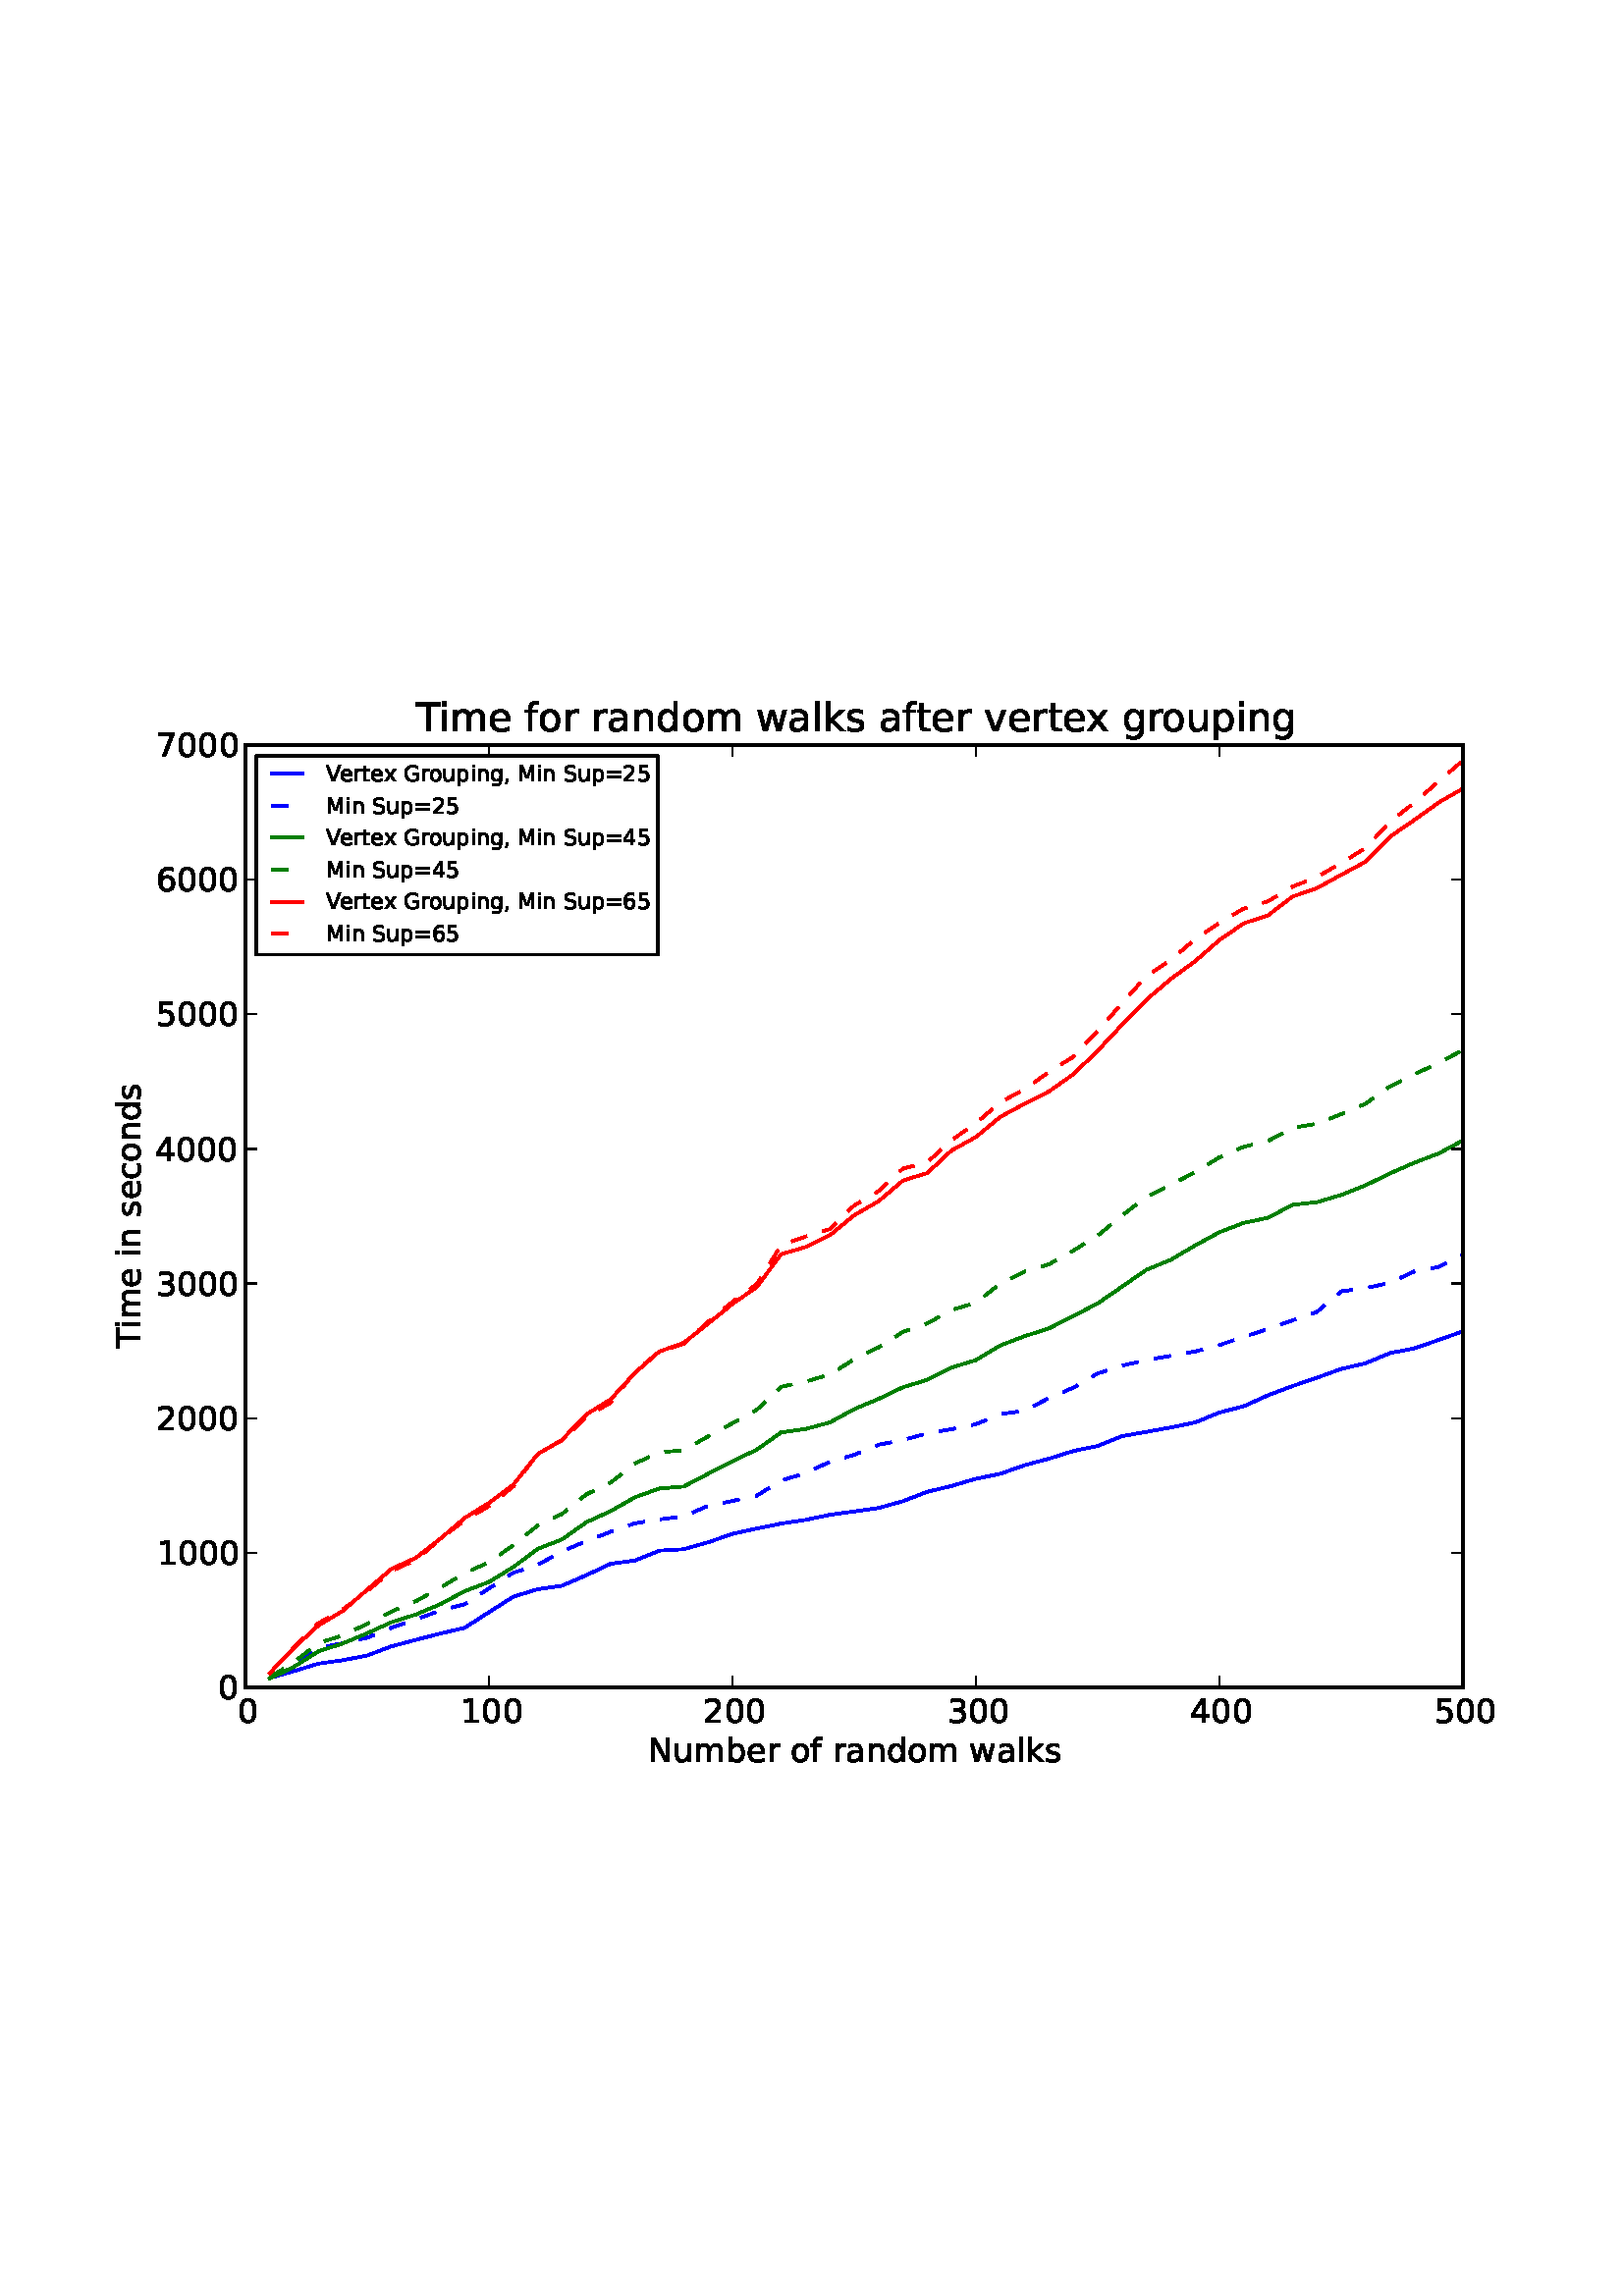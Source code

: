 %!PS-Adobe-3.0 EPSF-3.0
%%Orientation: portrait
%%BoundingBox: 18 180 594 612
%%EndComments
%%BeginProlog
/mpldict 8 dict def
mpldict begin
/m { moveto } bind def
/l { lineto } bind def
/r { rlineto } bind def
/c { curveto } bind def
/cl { closepath } bind def
/box {
m
1 index 0 r
0 exch r
neg 0 r
cl
} bind def
/clipbox {
box
clip
newpath
} bind def
%!PS-Adobe-3.0 Resource-Font
%%Copyright: Copyright (c) 2003 by Bitstream, Inc. All Rights Reserved.
25 dict begin
/_d{bind def}bind def
/_m{moveto}_d
/_l{lineto}_d
/_cl{closepath eofill}_d
/_c{curveto}_d
/_sc{7 -1 roll{setcachedevice}{pop pop pop pop pop pop}ifelse}_d
/_e{exec}_d
/FontName /BitstreamVeraSans-Roman def
/PaintType 0 def
/FontMatrix[.001 0 0 .001 0 0]def
/FontBBox[-182 -235 1287 928]def
/FontType 3 def
/Encoding [ /space /comma /zero /one /two /three /four /five /six /seven /equal /G /M /N /S /T /V /a /b /c /d /e /f /g /i /k /l /m /n /o /p /r /s /t /u /v /w /x ] def
/FontInfo 10 dict dup begin
/FamilyName (Bitstream Vera Sans) def
/FullName (Bitstream Vera Sans) def
/Notice (Copyright (c) 2003 by Bitstream, Inc. All Rights Reserved. Bitstream Vera is a trademark of Bitstream, Inc.) def
/Weight (Roman) def
/Version (Release 1.10) def
/ItalicAngle 0.0 def
/isFixedPitch false def
/UnderlinePosition -213 def
/UnderlineThickness 143 def
end readonly def
/CharStrings 38 dict dup begin
/space{318 0 0 0 0 0 _sc
}_d
/comma{318 0 77 -115 220 124 _sc
117 124 _m
220 124 _l
220 40 _l
140 -115 _l
77 -115 _l
117 40 _l
117 124 _l
_cl}_d
/zero{636 0 66 -13 570 742 _sc
318 664 _m
267 664 229 639 203 589 _c
177 539 165 464 165 364 _c
165 264 177 189 203 139 _c
229 89 267 64 318 64 _c
369 64 407 89 433 139 _c
458 189 471 264 471 364 _c
471 464 458 539 433 589 _c
407 639 369 664 318 664 _c
318 742 _m
399 742 461 709 505 645 _c
548 580 570 486 570 364 _c
570 241 548 147 505 83 _c
461 19 399 -13 318 -13 _c
236 -13 173 19 130 83 _c
87 147 66 241 66 364 _c
66 486 87 580 130 645 _c
173 709 236 742 318 742 _c
_cl}_d
/one{636 0 110 0 544 729 _sc
124 83 _m
285 83 _l
285 639 _l
110 604 _l
110 694 _l
284 729 _l
383 729 _l
383 83 _l
544 83 _l
544 0 _l
124 0 _l
124 83 _l
_cl}_d
/two{{636 0 73 0 536 742 _sc
192 83 _m
536 83 _l
536 0 _l
73 0 _l
73 83 _l
110 121 161 173 226 239 _c
290 304 331 346 348 365 _c
380 400 402 430 414 455 _c
426 479 433 504 433 528 _c
433 566 419 598 392 622 _c
365 646 330 659 286 659 _c
255 659 222 653 188 643 _c
154 632 117 616 78 594 _c
78 694 _l
118 710 155 722 189 730 _c
223 738 255 742 284 742 _c
359 742 419 723 464 685 _c
509 647 532 597 532 534 _c
532 504 526 475 515 449 _c
504 422 484 390 454 354 _c
446 344 420 317 376 272 _c
332 227 271 164 192 83 _c
_cl}_e}_d
/three{{636 0 76 -13 556 742 _sc
406 393 _m
453 383 490 362 516 330 _c
542 298 556 258 556 212 _c
556 140 531 84 482 45 _c
432 6 362 -13 271 -13 _c
240 -13 208 -10 176 -4 _c
144 1 110 10 76 22 _c
76 117 _l
103 101 133 89 166 81 _c
198 73 232 69 268 69 _c
330 69 377 81 409 105 _c
441 129 458 165 458 212 _c
458 254 443 288 413 312 _c
383 336 341 349 287 349 _c
202 349 _l
202 430 _l
291 430 _l
339 430 376 439 402 459 _c
428 478 441 506 441 543 _c
441 580 427 609 401 629 _c
374 649 336 659 287 659 _c
260 659 231 656 200 650 _c
169 644 135 635 98 623 _c
98 711 _l
135 721 170 729 203 734 _c
235 739 266 742 296 742 _c
}_e{370 742 429 725 473 691 _c
517 657 539 611 539 553 _c
539 513 527 479 504 451 _c
481 423 448 403 406 393 _c
_cl}_e}_d
/four{636 0 49 0 580 729 _sc
378 643 _m
129 254 _l
378 254 _l
378 643 _l
352 729 _m
476 729 _l
476 254 _l
580 254 _l
580 172 _l
476 172 _l
476 0 _l
378 0 _l
378 172 _l
49 172 _l
49 267 _l
352 729 _l
_cl}_d
/five{{636 0 77 -13 549 729 _sc
108 729 _m
495 729 _l
495 646 _l
198 646 _l
198 467 _l
212 472 227 476 241 478 _c
255 480 270 482 284 482 _c
365 482 429 459 477 415 _c
525 370 549 310 549 234 _c
549 155 524 94 475 51 _c
426 8 357 -13 269 -13 _c
238 -13 207 -10 175 -6 _c
143 -1 111 6 77 17 _c
77 116 _l
106 100 136 88 168 80 _c
199 72 232 69 267 69 _c
323 69 368 83 401 113 _c
433 143 450 183 450 234 _c
450 284 433 324 401 354 _c
368 384 323 399 267 399 _c
241 399 214 396 188 390 _c
162 384 135 375 108 363 _c
108 729 _l
_cl}_e}_d
/six{{636 0 70 -13 573 742 _sc
330 404 _m
286 404 251 388 225 358 _c
199 328 186 286 186 234 _c
186 181 199 139 225 109 _c
251 79 286 64 330 64 _c
374 64 409 79 435 109 _c
461 139 474 181 474 234 _c
474 286 461 328 435 358 _c
409 388 374 404 330 404 _c
526 713 _m
526 623 _l
501 635 476 644 451 650 _c
425 656 400 659 376 659 _c
310 659 260 637 226 593 _c
192 549 172 482 168 394 _c
187 422 211 444 240 459 _c
269 474 301 482 336 482 _c
409 482 467 459 509 415 _c
551 371 573 310 573 234 _c
573 159 550 99 506 54 _c
462 9 403 -13 330 -13 _c
246 -13 181 19 137 83 _c
92 147 70 241 70 364 _c
70 479 97 571 152 639 _c
206 707 280 742 372 742 _c
}_e{396 742 421 739 447 735 _c
472 730 498 723 526 713 _c
_cl}_e}_d
/seven{636 0 82 0 551 729 _sc
82 729 _m
551 729 _l
551 687 _l
286 0 _l
183 0 _l
432 646 _l
82 646 _l
82 729 _l
_cl}_d
/equal{838 0 106 172 732 454 _sc
106 454 _m
732 454 _l
732 372 _l
106 372 _l
106 454 _l
106 255 _m
732 255 _l
732 172 _l
106 172 _l
106 255 _l
_cl}_d
/G{{775 0 56 -13 693 742 _sc
595 104 _m
595 300 _l
434 300 _l
434 381 _l
693 381 _l
693 68 _l
655 40 613 20 567 7 _c
521 -6 472 -13 420 -13 _c
306 -13 216 20 152 86 _c
88 152 56 245 56 364 _c
56 482 88 575 152 642 _c
216 708 306 742 420 742 _c
467 742 512 736 555 724 _c
598 712 638 695 674 673 _c
674 568 _l
637 598 598 621 557 637 _c
516 653 473 661 428 661 _c
338 661 271 636 227 586 _c
182 536 160 462 160 364 _c
160 265 182 191 227 141 _c
271 91 338 67 428 67 _c
462 67 493 70 521 76 _c
549 82 573 91 595 104 _c
_cl}_e}_d
/M{863 0 98 0 765 729 _sc
98 729 _m
245 729 _l
431 233 _l
618 729 _l
765 729 _l
765 0 _l
669 0 _l
669 640 _l
481 140 _l
382 140 _l
194 640 _l
194 0 _l
98 0 _l
98 729 _l
_cl}_d
/N{748 0 98 0 650 729 _sc
98 729 _m
231 729 _l
554 119 _l
554 729 _l
650 729 _l
650 0 _l
517 0 _l
194 610 _l
194 0 _l
98 0 _l
98 729 _l
_cl}_d
/S{{635 0 66 -13 579 742 _sc
535 705 _m
535 609 _l
497 627 462 640 429 649 _c
395 657 363 662 333 662 _c
279 662 237 651 208 631 _c
179 610 165 580 165 542 _c
165 510 174 485 194 469 _c
213 452 250 439 304 429 _c
364 417 _l
437 403 491 378 526 343 _c
561 307 579 260 579 201 _c
579 130 555 77 508 41 _c
460 5 391 -13 300 -13 _c
265 -13 228 -9 189 -2 _c
150 5 110 16 69 32 _c
69 134 _l
109 111 148 94 186 83 _c
224 71 262 66 300 66 _c
356 66 399 77 430 99 _c
460 121 476 152 476 194 _c
476 230 465 258 443 278 _c
421 298 385 313 335 323 _c
275 335 _l
201 349 148 372 115 404 _c
82 435 66 478 66 534 _c
66 598 88 649 134 686 _c
179 723 242 742 322 742 _c
}_e{356 742 390 739 426 733 _c
461 727 497 717 535 705 _c
_cl}_e}_d
/T{611 0 -2 0 614 729 _sc
-2 729 _m
614 729 _l
614 646 _l
355 646 _l
355 0 _l
256 0 _l
256 646 _l
-2 646 _l
-2 729 _l
_cl}_d
/V{684 0 8 0 676 729 _sc
286 0 _m
8 729 _l
111 729 _l
342 115 _l
573 729 _l
676 729 _l
398 0 _l
286 0 _l
_cl}_d
/a{{613 0 60 -13 522 560 _sc
343 275 _m
270 275 220 266 192 250 _c
164 233 150 205 150 165 _c
150 133 160 107 181 89 _c
202 70 231 61 267 61 _c
317 61 357 78 387 114 _c
417 149 432 196 432 255 _c
432 275 _l
343 275 _l
522 312 _m
522 0 _l
432 0 _l
432 83 _l
411 49 385 25 355 10 _c
325 -5 287 -13 243 -13 _c
187 -13 142 2 109 33 _c
76 64 60 106 60 159 _c
60 220 80 266 122 298 _c
163 329 224 345 306 345 _c
432 345 _l
432 354 _l
432 395 418 427 391 450 _c
364 472 326 484 277 484 _c
245 484 215 480 185 472 _c
155 464 127 453 100 439 _c
100 522 _l
}_e{132 534 164 544 195 550 _c
226 556 256 560 286 560 _c
365 560 424 539 463 498 _c
502 457 522 395 522 312 _c
_cl}_e}_d
/b{{635 0 91 -13 580 760 _sc
487 273 _m
487 339 473 390 446 428 _c
418 466 381 485 334 485 _c
286 485 249 466 222 428 _c
194 390 181 339 181 273 _c
181 207 194 155 222 117 _c
249 79 286 61 334 61 _c
381 61 418 79 446 117 _c
473 155 487 207 487 273 _c
181 464 _m
199 496 223 520 252 536 _c
281 552 316 560 356 560 _c
422 560 476 533 518 481 _c
559 428 580 359 580 273 _c
580 187 559 117 518 65 _c
476 13 422 -13 356 -13 _c
316 -13 281 -5 252 10 _c
223 25 199 49 181 82 _c
181 0 _l
91 0 _l
91 760 _l
181 760 _l
181 464 _l
_cl}_e}_d
/c{{550 0 55 -13 488 560 _sc
488 526 _m
488 442 _l
462 456 437 466 411 473 _c
385 480 360 484 334 484 _c
276 484 230 465 198 428 _c
166 391 150 339 150 273 _c
150 206 166 154 198 117 _c
230 80 276 62 334 62 _c
360 62 385 65 411 72 _c
437 79 462 90 488 104 _c
488 21 _l
462 9 436 0 410 -5 _c
383 -10 354 -13 324 -13 _c
242 -13 176 12 128 64 _c
79 115 55 185 55 273 _c
55 362 79 432 128 483 _c
177 534 244 560 330 560 _c
358 560 385 557 411 551 _c
437 545 463 537 488 526 _c
_cl}_e}_d
/d{{635 0 55 -13 544 760 _sc
454 464 _m
454 760 _l
544 760 _l
544 0 _l
454 0 _l
454 82 _l
435 49 411 25 382 10 _c
353 -5 319 -13 279 -13 _c
213 -13 159 13 117 65 _c
75 117 55 187 55 273 _c
55 359 75 428 117 481 _c
159 533 213 560 279 560 _c
319 560 353 552 382 536 _c
411 520 435 496 454 464 _c
148 273 _m
148 207 161 155 188 117 _c
215 79 253 61 301 61 _c
348 61 385 79 413 117 _c
440 155 454 207 454 273 _c
454 339 440 390 413 428 _c
385 466 348 485 301 485 _c
253 485 215 466 188 428 _c
161 390 148 339 148 273 _c
_cl}_e}_d
/e{{615 0 55 -13 562 560 _sc
562 296 _m
562 252 _l
149 252 _l
153 190 171 142 205 110 _c
238 78 284 62 344 62 _c
378 62 412 66 444 74 _c
476 82 509 95 541 113 _c
541 28 _l
509 14 476 3 442 -3 _c
408 -9 373 -13 339 -13 _c
251 -13 182 12 131 62 _c
80 112 55 181 55 268 _c
55 357 79 428 127 481 _c
175 533 241 560 323 560 _c
397 560 455 536 498 489 _c
540 441 562 377 562 296 _c
472 322 _m
471 371 457 410 431 440 _c
404 469 368 484 324 484 _c
274 484 234 469 204 441 _c
174 413 156 373 152 322 _c
472 322 _l
_cl}_e}_d
/f{352 0 23 0 371 760 _sc
371 760 _m
371 685 _l
285 685 _l
253 685 230 678 218 665 _c
205 652 199 629 199 595 _c
199 547 _l
347 547 _l
347 477 _l
199 477 _l
199 0 _l
109 0 _l
109 477 _l
23 477 _l
23 547 _l
109 547 _l
109 585 _l
109 645 123 690 151 718 _c
179 746 224 760 286 760 _c
371 760 _l
_cl}_d
/g{{635 0 55 -207 544 560 _sc
454 280 _m
454 344 440 395 414 431 _c
387 467 349 485 301 485 _c
253 485 215 467 188 431 _c
161 395 148 344 148 280 _c
148 215 161 165 188 129 _c
215 93 253 75 301 75 _c
349 75 387 93 414 129 _c
440 165 454 215 454 280 _c
544 68 _m
544 -24 523 -93 482 -139 _c
440 -184 377 -207 292 -207 _c
260 -207 231 -204 203 -200 _c
175 -195 147 -188 121 -178 _c
121 -91 _l
147 -105 173 -115 199 -122 _c
225 -129 251 -133 278 -133 _c
336 -133 380 -117 410 -87 _c
439 -56 454 -10 454 52 _c
454 96 _l
435 64 411 40 382 24 _c
353 8 319 0 279 0 _c
211 0 157 25 116 76 _c
75 127 55 195 55 280 _c
55 364 75 432 116 483 _c
157 534 211 560 279 560 _c
}_e{319 560 353 552 382 536 _c
411 520 435 496 454 464 _c
454 547 _l
544 547 _l
544 68 _l
_cl}_e}_d
/i{278 0 94 0 184 760 _sc
94 547 _m
184 547 _l
184 0 _l
94 0 _l
94 547 _l
94 760 _m
184 760 _l
184 646 _l
94 646 _l
94 760 _l
_cl}_d
/k{579 0 91 0 576 760 _sc
91 760 _m
181 760 _l
181 311 _l
449 547 _l
564 547 _l
274 291 _l
576 0 _l
459 0 _l
181 267 _l
181 0 _l
91 0 _l
91 760 _l
_cl}_d
/l{278 0 94 0 184 760 _sc
94 760 _m
184 760 _l
184 0 _l
94 0 _l
94 760 _l
_cl}_d
/m{{974 0 91 0 889 560 _sc
520 442 _m
542 482 569 511 600 531 _c
631 550 668 560 711 560 _c
767 560 811 540 842 500 _c
873 460 889 403 889 330 _c
889 0 _l
799 0 _l
799 327 _l
799 379 789 418 771 444 _c
752 469 724 482 686 482 _c
639 482 602 466 575 435 _c
548 404 535 362 535 309 _c
535 0 _l
445 0 _l
445 327 _l
445 379 435 418 417 444 _c
398 469 369 482 331 482 _c
285 482 248 466 221 435 _c
194 404 181 362 181 309 _c
181 0 _l
91 0 _l
91 547 _l
181 547 _l
181 462 _l
201 495 226 520 255 536 _c
283 552 317 560 357 560 _c
397 560 430 550 458 530 _c
486 510 506 480 520 442 _c
}_e{_cl}_e}_d
/n{634 0 91 0 549 560 _sc
549 330 _m
549 0 _l
459 0 _l
459 327 _l
459 379 448 417 428 443 _c
408 469 378 482 338 482 _c
289 482 251 466 223 435 _c
195 404 181 362 181 309 _c
181 0 _l
91 0 _l
91 547 _l
181 547 _l
181 462 _l
202 494 227 519 257 535 _c
286 551 320 560 358 560 _c
420 560 468 540 500 501 _c
532 462 549 405 549 330 _c
_cl}_d
/o{612 0 55 -13 557 560 _sc
306 484 _m
258 484 220 465 192 427 _c
164 389 150 338 150 273 _c
150 207 163 156 191 118 _c
219 80 257 62 306 62 _c
354 62 392 80 420 118 _c
448 156 462 207 462 273 _c
462 337 448 389 420 427 _c
392 465 354 484 306 484 _c
306 560 _m
384 560 445 534 490 484 _c
534 433 557 363 557 273 _c
557 183 534 113 490 63 _c
445 12 384 -13 306 -13 _c
227 -13 165 12 121 63 _c
77 113 55 183 55 273 _c
55 363 77 433 121 484 _c
165 534 227 560 306 560 _c
_cl}_d
/p{{635 0 91 -207 580 560 _sc
181 82 _m
181 -207 _l
91 -207 _l
91 547 _l
181 547 _l
181 464 _l
199 496 223 520 252 536 _c
281 552 316 560 356 560 _c
422 560 476 533 518 481 _c
559 428 580 359 580 273 _c
580 187 559 117 518 65 _c
476 13 422 -13 356 -13 _c
316 -13 281 -5 252 10 _c
223 25 199 49 181 82 _c
487 273 _m
487 339 473 390 446 428 _c
418 466 381 485 334 485 _c
286 485 249 466 222 428 _c
194 390 181 339 181 273 _c
181 207 194 155 222 117 _c
249 79 286 61 334 61 _c
381 61 418 79 446 117 _c
473 155 487 207 487 273 _c
_cl}_e}_d
/r{411 0 91 0 411 560 _sc
411 463 _m
401 469 390 473 378 476 _c
366 478 353 480 339 480 _c
288 480 249 463 222 430 _c
194 397 181 350 181 288 _c
181 0 _l
91 0 _l
91 547 _l
181 547 _l
181 462 _l
199 495 224 520 254 536 _c
284 552 321 560 365 560 _c
371 560 378 559 386 559 _c
393 558 401 557 411 555 _c
411 463 _l
_cl}_d
/s{{521 0 54 -13 472 560 _sc
443 531 _m
443 446 _l
417 458 391 468 364 475 _c
336 481 308 485 279 485 _c
234 485 200 478 178 464 _c
156 450 145 430 145 403 _c
145 382 153 366 169 354 _c
185 342 217 330 265 320 _c
296 313 _l
360 299 405 279 432 255 _c
458 230 472 195 472 151 _c
472 100 452 60 412 31 _c
372 1 316 -13 246 -13 _c
216 -13 186 -10 154 -5 _c
122 0 89 8 54 20 _c
54 113 _l
87 95 120 82 152 74 _c
184 65 216 61 248 61 _c
290 61 323 68 346 82 _c
368 96 380 117 380 144 _c
380 168 371 187 355 200 _c
339 213 303 226 247 238 _c
216 245 _l
160 257 119 275 95 299 _c
70 323 58 356 58 399 _c
58 450 76 490 112 518 _c
148 546 200 560 268 560 _c
}_e{301 560 332 557 362 552 _c
391 547 418 540 443 531 _c
_cl}_e}_d
/t{392 0 27 0 368 702 _sc
183 702 _m
183 547 _l
368 547 _l
368 477 _l
183 477 _l
183 180 _l
183 135 189 106 201 94 _c
213 81 238 75 276 75 _c
368 75 _l
368 0 _l
276 0 _l
206 0 158 13 132 39 _c
106 65 93 112 93 180 _c
93 477 _l
27 477 _l
27 547 _l
93 547 _l
93 702 _l
183 702 _l
_cl}_d
/u{634 0 85 -13 543 547 _sc
85 216 _m
85 547 _l
175 547 _l
175 219 _l
175 167 185 129 205 103 _c
225 77 255 64 296 64 _c
344 64 383 79 411 110 _c
439 141 453 183 453 237 _c
453 547 _l
543 547 _l
543 0 _l
453 0 _l
453 84 _l
431 50 405 26 377 10 _c
348 -5 315 -13 277 -13 _c
214 -13 166 6 134 45 _c
101 83 85 140 85 216 _c
_cl}_d
/v{592 0 30 0 562 547 _sc
30 547 _m
125 547 _l
296 88 _l
467 547 _l
562 547 _l
357 0 _l
235 0 _l
30 547 _l
_cl}_d
/w{818 0 42 0 776 547 _sc
42 547 _m
132 547 _l
244 120 _l
356 547 _l
462 547 _l
574 120 _l
686 547 _l
776 547 _l
633 0 _l
527 0 _l
409 448 _l
291 0 _l
185 0 _l
42 547 _l
_cl}_d
/x{592 0 29 0 559 547 _sc
549 547 _m
351 281 _l
559 0 _l
453 0 _l
294 215 _l
135 0 _l
29 0 _l
241 286 _l
47 547 _l
153 547 _l
298 352 _l
443 547 _l
549 547 _l
_cl}_d
end readonly def

/BuildGlyph
 {exch begin
 CharStrings exch
 2 copy known not{pop /.notdef}if
 true 3 1 roll get exec
 end}_d

/BuildChar {
 1 index /Encoding get exch get
 1 index /BuildGlyph get exec
}_d

FontName currentdict end definefont pop
end
%%EndProlog
mpldict begin
18 180 translate
576 432 0 0 clipbox
1.000 setlinewidth
1 setlinejoin
2 setlinecap
[] 0 setdash
1.000 setgray
gsave
0 0 m
576 0 l
576 432 l
0 432 l
cl
gsave
fill
grestore
stroke
grestore
gsave
72 43.2 m
518.4 43.2 l
518.4 388.8 l
72 388.8 l
cl
fill
grestore
0.000 0.000 1.000 setrgbcolor
gsave
446.4 345.6 72 43.2 clipbox
80.928 46.671 m
89.856 49.203 l
98.784 51.923 l
107.712 53.173 l
116.64 54.903 l
125.568 58.261 l
134.496 60.64 l
143.424 62.941 l
152.352 65.051 l
161.28 70.765 l
170.208 76.447 l
179.136 79.209 l
188.064 80.468 l
196.992 84.359 l
205.92 88.549 l
214.848 89.738 l
223.776 93.354 l
232.704 93.868 l
241.632 96.402 l
250.56 99.501 l
259.488 101.48 l
268.416 103.287 l
277.344 104.623 l
286.272 106.512 l
295.2 107.721 l
304.128 108.994 l
313.056 111.487 l
321.984 114.925 l
330.912 117.066 l
339.84 119.726 l
348.768 121.531 l
357.696 124.701 l
366.624 127.09 l
375.552 129.893 l
384.48 131.757 l
393.408 135.325 l
402.336 136.918 l
411.264 138.525 l
420.192 140.36 l
429.12 144.016 l
438.048 146.312 l
446.976 150.358 l
455.904 153.709 l
464.832 156.74 l
473.76 159.983 l
482.688 162.075 l
491.616 165.809 l
500.544 167.519 l
509.472 170.64 l
518.4 173.765 l
stroke
grestore
0 setlinecap
[6 6] 0 setdash
gsave
446.4 345.6 72 43.2 clipbox
80.928 47.474 m
89.856 50.517 l
98.784 57.761 l
107.712 59.363 l
116.64 61.404 l
125.568 65.1 l
134.496 68.119 l
143.424 71.397 l
152.352 73.706 l
161.28 79.465 l
170.208 85.259 l
179.136 88.115 l
188.064 93.101 l
196.992 96.807 l
205.92 100.294 l
214.848 103.378 l
223.776 104.825 l
232.704 105.935 l
241.632 109.762 l
250.56 111.593 l
259.488 113.531 l
268.416 119.03 l
277.344 121.813 l
286.272 125.932 l
295.2 128.498 l
304.128 132.195 l
313.056 133.931 l
321.984 136.335 l
330.912 137.887 l
339.84 139.712 l
348.768 143.457 l
357.696 144.654 l
366.624 149.353 l
375.552 153.122 l
384.48 158.338 l
393.408 161.204 l
402.336 163.245 l
411.264 164.808 l
420.192 166.386 l
429.12 168.758 l
438.048 171.798 l
446.976 174.598 l
455.904 177.829 l
464.832 180.89 l
473.76 188.454 l
482.688 189.6 l
491.616 191.611 l
500.544 195.727 l
509.472 197.379 l
518.4 201.76 l
stroke
grestore
2 setlinecap
[] 0 setdash
0.000 0.500 0.000 setrgbcolor
gsave
446.4 345.6 72 43.2 clipbox
80.928 46.459 m
89.856 50.828 l
98.784 56.439 l
107.712 59.311 l
116.64 63.049 l
125.568 67.124 l
134.496 69.948 l
143.424 73.698 l
152.352 78.459 l
161.28 81.86 l
170.208 87.334 l
179.136 94.022 l
188.064 97.454 l
196.992 103.77 l
205.92 107.877 l
214.848 112.938 l
223.776 116.145 l
232.704 116.857 l
241.632 121.546 l
250.56 126.166 l
259.488 130.389 l
268.416 136.718 l
277.344 137.972 l
286.272 140.369 l
295.2 145.23 l
304.128 149.018 l
313.056 153.268 l
321.984 155.987 l
330.912 160.502 l
339.84 163.241 l
348.768 168.614 l
357.696 172.012 l
366.624 174.849 l
375.552 179.402 l
384.48 184.035 l
393.408 190.184 l
402.336 196.346 l
411.264 200.012 l
420.192 205.285 l
429.12 210.15 l
438.048 213.563 l
446.976 215.424 l
455.904 220.193 l
464.832 221.141 l
473.76 223.803 l
482.688 227.351 l
491.616 231.678 l
500.544 235.614 l
509.472 239.005 l
518.4 243.801 l
stroke
grestore
0 setlinecap
[6 6] 0 setdash
gsave
446.4 345.6 72 43.2 clipbox
80.928 46.869 m
89.856 52.538 l
98.784 59.451 l
107.712 62.292 l
116.64 66.502 l
125.568 71.047 l
134.496 74.805 l
143.424 79.754 l
152.352 85.118 l
161.28 89.055 l
170.208 95.386 l
179.136 102.566 l
188.064 106.812 l
196.992 113.985 l
205.92 118.303 l
214.848 125.344 l
223.776 129.392 l
232.704 130.178 l
241.632 135.251 l
250.56 140.076 l
259.488 145.035 l
268.416 153.457 l
277.344 155.347 l
286.272 157.928 l
295.2 163.546 l
304.128 167.913 l
313.056 173.58 l
321.984 176.662 l
330.912 181.608 l
339.84 184.285 l
348.768 191.309 l
357.696 195.652 l
366.624 198.361 l
375.552 203.404 l
384.48 208.877 l
393.408 216.267 l
402.336 223.097 l
411.264 227.558 l
420.192 232.11 l
429.12 237.611 l
438.048 241.491 l
446.976 243.609 l
455.904 248.393 l
464.832 249.916 l
473.76 253.456 l
482.688 257.291 l
491.616 263.578 l
500.544 268.002 l
509.472 272.258 l
518.4 276.905 l
stroke
grestore
2 setlinecap
[] 0 setdash
1.000 0.000 0.000 setrgbcolor
gsave
446.4 345.6 72 43.2 clipbox
80.928 48.495 m
89.856 57.752 l
98.784 65.96 l
107.712 71.312 l
116.64 79.009 l
125.568 86.672 l
134.496 90.746 l
143.424 97.709 l
152.352 105.316 l
161.28 110.873 l
170.208 117.527 l
179.136 128.763 l
188.064 133.977 l
196.992 143.316 l
205.92 148.883 l
214.848 158.576 l
223.776 166.416 l
232.704 169.579 l
241.632 176.589 l
250.56 183.824 l
259.488 190.059 l
268.416 202.059 l
277.344 204.698 l
286.272 209.03 l
295.2 216.35 l
304.128 221.489 l
313.056 229.1 l
321.984 231.824 l
330.912 240.126 l
339.84 245.05 l
348.768 252.451 l
357.696 257.227 l
366.624 261.783 l
375.552 268.083 l
384.48 276.678 l
393.408 286.268 l
402.336 295.381 l
411.264 303.019 l
420.192 309.514 l
429.12 317.29 l
438.048 323.425 l
446.976 326.393 l
455.904 333.212 l
464.832 336.304 l
473.76 341.199 l
482.688 346 l
491.616 355.163 l
500.544 361.296 l
509.472 367.716 l
518.4 372.841 l
stroke
grestore
0 setlinecap
[6 6] 0 setdash
gsave
446.4 345.6 72 43.2 clipbox
80.928 48.416 m
89.856 58.068 l
98.784 66.765 l
107.712 71.799 l
116.64 78.464 l
125.568 85.929 l
134.496 89.942 l
143.424 97.578 l
152.352 104.476 l
161.28 109.666 l
170.208 116.885 l
179.136 128.82 l
188.064 133.837 l
196.992 142.434 l
205.92 147.646 l
214.848 158.955 l
223.776 166.402 l
232.704 169.166 l
241.632 177.276 l
250.56 184.624 l
259.488 191.101 l
268.416 205.391 l
277.344 208.556 l
286.272 211.287 l
295.2 219.957 l
304.128 225.219 l
313.056 233.452 l
321.984 235.76 l
330.912 243.932 l
339.84 250.134 l
348.768 257.779 l
357.696 262.57 l
366.624 268.95 l
375.552 274.451 l
384.48 284.036 l
393.408 294.06 l
402.336 304.12 l
411.264 309.95 l
420.192 317.597 l
429.12 323.64 l
438.048 328.849 l
446.976 331.523 l
455.904 336.857 l
464.832 340.373 l
473.76 345.541 l
482.688 351.018 l
491.616 360.646 l
500.544 367.65 l
509.472 375.45 l
518.4 383.158 l
stroke
grestore
0.500 setlinewidth
[] 0 setdash
0.000 setgray
gsave
/o {
gsave
newpath
translate
0 0 m
0 4 l
stroke
grestore
} bind def
72 43.2 o
grestore
gsave
/o {
gsave
newpath
translate
0 0 m
0 -4 l
stroke
grestore
} bind def
72 388.8 o
grestore
/BitstreamVeraSans-Roman findfont
12.000 scalefont
setfont
gsave
68.977 30.122 translate
0.0 rotate
0.0 0.172 m /zero glyphshow
grestore
gsave
/o {
gsave
newpath
translate
0 0 m
0 4 l
stroke
grestore
} bind def
161.28 43.2 o
grestore
gsave
/o {
gsave
newpath
translate
0 0 m
0 -4 l
stroke
grestore
} bind def
161.28 388.8 o
grestore
gsave
150.874 30.122 translate
0.0 rotate
0.0 0.172 m /one glyphshow
7.635 0.172 m /zero glyphshow
15.27 0.172 m /zero glyphshow
grestore
gsave
/o {
gsave
newpath
translate
0 0 m
0 4 l
stroke
grestore
} bind def
250.56 43.2 o
grestore
gsave
/o {
gsave
newpath
translate
0 0 m
0 -4 l
stroke
grestore
} bind def
250.56 388.8 o
grestore
gsave
239.935 30.122 translate
0.0 rotate
0.0 0.172 m /two glyphshow
7.635 0.172 m /zero glyphshow
15.27 0.172 m /zero glyphshow
grestore
gsave
/o {
gsave
newpath
translate
0 0 m
0 4 l
stroke
grestore
} bind def
339.84 43.2 o
grestore
gsave
/o {
gsave
newpath
translate
0 0 m
0 -4 l
stroke
grestore
} bind def
339.84 388.8 o
grestore
gsave
329.238 30.122 translate
0.0 rotate
0.0 0.172 m /three glyphshow
7.635 0.172 m /zero glyphshow
15.27 0.172 m /zero glyphshow
grestore
gsave
/o {
gsave
newpath
translate
0 0 m
0 4 l
stroke
grestore
} bind def
429.12 43.2 o
grestore
gsave
/o {
gsave
newpath
translate
0 0 m
0 -4 l
stroke
grestore
} bind def
429.12 388.8 o
grestore
gsave
418.354 30.122 translate
0.0 rotate
0.0 0.172 m /four glyphshow
7.635 0.172 m /zero glyphshow
15.27 0.172 m /zero glyphshow
grestore
gsave
/o {
gsave
newpath
translate
0 0 m
0 4 l
stroke
grestore
} bind def
518.4 43.2 o
grestore
gsave
/o {
gsave
newpath
translate
0 0 m
0 -4 l
stroke
grestore
} bind def
518.4 388.8 o
grestore
gsave
507.798 30.122 translate
0.0 rotate
0.0 0.172 m /five glyphshow
7.635 0.172 m /zero glyphshow
15.27 0.172 m /zero glyphshow
grestore
gsave
219.739 15.825 translate
0.0 rotate
0.0 0.172 m /N glyphshow
8.977 0.172 m /u glyphshow
16.582 0.172 m /m glyphshow
28.271 0.172 m /b glyphshow
35.889 0.172 m /e glyphshow
43.271 0.172 m /r glyphshow
48.205 0.172 m /space glyphshow
52.02 0.172 m /o glyphshow
59.361 0.172 m /f glyphshow
63.586 0.172 m /space glyphshow
67.4 0.172 m /r glyphshow
72.334 0.172 m /a glyphshow
79.688 0.172 m /n glyphshow
87.293 0.172 m /d glyphshow
94.91 0.172 m /o glyphshow
102.252 0.172 m /m glyphshow
113.941 0.172 m /space glyphshow
117.756 0.172 m /w glyphshow
127.57 0.172 m /a glyphshow
134.924 0.172 m /l glyphshow
138.258 0.172 m /k glyphshow
145.207 0.172 m /s glyphshow
grestore
gsave
/o {
gsave
newpath
translate
0 0 m
4 0 l
stroke
grestore
} bind def
72 43.2 o
grestore
gsave
/o {
gsave
newpath
translate
0 0 m
-4 0 l
stroke
grestore
} bind def
518.4 43.2 o
grestore
gsave
61.953 38.661 translate
0.0 rotate
0.0 0.172 m /zero glyphshow
grestore
gsave
/o {
gsave
newpath
translate
0 0 m
4 0 l
stroke
grestore
} bind def
72 92.571 o
grestore
gsave
/o {
gsave
newpath
translate
0 0 m
-4 0 l
stroke
grestore
} bind def
518.4 92.571 o
grestore
gsave
39.547 88.032 translate
0.0 rotate
0.0 0.172 m /one glyphshow
7.635 0.172 m /zero glyphshow
15.27 0.172 m /zero glyphshow
22.904 0.172 m /zero glyphshow
grestore
gsave
/o {
gsave
newpath
translate
0 0 m
4 0 l
stroke
grestore
} bind def
72 141.943 o
grestore
gsave
/o {
gsave
newpath
translate
0 0 m
-4 0 l
stroke
grestore
} bind def
518.4 141.943 o
grestore
gsave
39.109 137.404 translate
0.0 rotate
0.0 0.172 m /two glyphshow
7.635 0.172 m /zero glyphshow
15.27 0.172 m /zero glyphshow
22.904 0.172 m /zero glyphshow
grestore
gsave
/o {
gsave
newpath
translate
0 0 m
4 0 l
stroke
grestore
} bind def
72 191.314 o
grestore
gsave
/o {
gsave
newpath
translate
0 0 m
-4 0 l
stroke
grestore
} bind def
518.4 191.314 o
grestore
gsave
39.156 186.775 translate
0.0 rotate
0.0 0.172 m /three glyphshow
7.635 0.172 m /zero glyphshow
15.27 0.172 m /zero glyphshow
22.904 0.172 m /zero glyphshow
grestore
gsave
/o {
gsave
newpath
translate
0 0 m
4 0 l
stroke
grestore
} bind def
72 240.686 o
grestore
gsave
/o {
gsave
newpath
translate
0 0 m
-4 0 l
stroke
grestore
} bind def
518.4 240.686 o
grestore
gsave
38.828 236.147 translate
0.0 rotate
0.0 0.172 m /four glyphshow
7.635 0.172 m /zero glyphshow
15.27 0.172 m /zero glyphshow
22.904 0.172 m /zero glyphshow
grestore
gsave
/o {
gsave
newpath
translate
0 0 m
4 0 l
stroke
grestore
} bind def
72 290.057 o
grestore
gsave
/o {
gsave
newpath
translate
0 0 m
-4 0 l
stroke
grestore
} bind def
518.4 290.057 o
grestore
gsave
39.156 285.518 translate
0.0 rotate
0.0 0.172 m /five glyphshow
7.635 0.172 m /zero glyphshow
15.27 0.172 m /zero glyphshow
22.904 0.172 m /zero glyphshow
grestore
gsave
/o {
gsave
newpath
translate
0 0 m
4 0 l
stroke
grestore
} bind def
72 339.429 o
grestore
gsave
/o {
gsave
newpath
translate
0 0 m
-4 0 l
stroke
grestore
} bind def
518.4 339.429 o
grestore
gsave
39.078 334.89 translate
0.0 rotate
0.0 0.172 m /six glyphshow
7.635 0.172 m /zero glyphshow
15.27 0.172 m /zero glyphshow
22.904 0.172 m /zero glyphshow
grestore
gsave
/o {
gsave
newpath
translate
0 0 m
4 0 l
stroke
grestore
} bind def
72 388.8 o
grestore
gsave
/o {
gsave
newpath
translate
0 0 m
-4 0 l
stroke
grestore
} bind def
518.4 388.8 o
grestore
gsave
39.219 384.261 translate
0.0 rotate
0.0 0.172 m /seven glyphshow
7.635 0.172 m /zero glyphshow
15.27 0.172 m /zero glyphshow
22.904 0.172 m /zero glyphshow
grestore
gsave
33.828 167.781 translate
90.0 rotate
0.0 0.172 m /T glyphshow
6.955 0.172 m /i glyphshow
10.289 0.172 m /m glyphshow
21.979 0.172 m /e glyphshow
29.361 0.172 m /space glyphshow
33.176 0.172 m /i glyphshow
36.51 0.172 m /n glyphshow
44.115 0.172 m /space glyphshow
47.93 0.172 m /s glyphshow
54.182 0.172 m /e glyphshow
61.564 0.172 m /c glyphshow
68.162 0.172 m /o glyphshow
75.504 0.172 m /n glyphshow
83.109 0.172 m /d glyphshow
90.727 0.172 m /s glyphshow
grestore
1.000 setlinewidth
2 setlinecap
gsave
72 388.8 m
518.4 388.8 l
stroke
grestore
gsave
518.4 43.2 m
518.4 388.8 l
stroke
grestore
gsave
72 43.2 m
518.4 43.2 l
stroke
grestore
gsave
72 43.2 m
72 388.8 l
stroke
grestore
/BitstreamVeraSans-Roman findfont
14.400 scalefont
setfont
gsave
134.606 390.894 translate
0.0 rotate
0.0 2.906 m /T glyphshow
8.29 2.906 m /i glyphshow
12.289 2.906 m /m glyphshow
26.307 2.906 m /e glyphshow
35.16 2.906 m /space glyphshow
39.735 2.906 m /f glyphshow
44.801 2.906 m /o glyphshow
53.605 2.906 m /r glyphshow
59.522 2.906 m /space glyphshow
64.096 2.906 m /r glyphshow
70.013 2.906 m /a glyphshow
78.831 2.906 m /n glyphshow
87.952 2.906 m /d glyphshow
97.086 2.906 m /o glyphshow
105.891 2.906 m /m glyphshow
119.909 2.906 m /space glyphshow
124.483 2.906 m /w glyphshow
136.253 2.906 m /a glyphshow
145.071 2.906 m /l glyphshow
149.07 2.906 m /k glyphshow
157.403 2.906 m /s glyphshow
164.901 2.906 m /space glyphshow
169.475 2.906 m /a glyphshow
178.294 2.906 m /f glyphshow
183.11 2.906 m /t glyphshow
188.752 2.906 m /e glyphshow
197.606 2.906 m /r glyphshow
203.522 2.906 m /space glyphshow
208.097 2.906 m /v glyphshow
216.613 2.906 m /e glyphshow
225.467 2.906 m /r glyphshow
231.383 2.906 m /t glyphshow
237.025 2.906 m /e glyphshow
245.629 2.906 m /x glyphshow
254.145 2.906 m /space glyphshow
258.72 2.906 m /g glyphshow
267.854 2.906 m /r glyphshow
273.396 2.906 m /o glyphshow
282.2 2.906 m /u glyphshow
291.321 2.906 m /p glyphshow
300.456 2.906 m /i glyphshow
304.454 2.906 m /n glyphshow
313.574 2.906 m /g glyphshow
grestore
gsave
76 311.9 m
223.144 311.9 l
223.144 384.8 l
76 384.8 l
76 311.9 l
cl
gsave
1.000 setgray
fill
grestore
stroke
grestore
0.000 0.000 1.000 setrgbcolor
gsave
81.6 378.322 m
92.8 378.322 l
stroke
grestore
0.000 setgray
/BitstreamVeraSans-Roman findfont
8.000 scalefont
setfont
gsave
101.6 373.85 translate
0.0 rotate
0.0 1.672 m /V glyphshow
4.848 1.672 m /e glyphshow
9.77 1.672 m /r glyphshow
13.059 1.672 m /t glyphshow
16.195 1.672 m /e glyphshow
20.992 1.672 m /x glyphshow
25.727 1.672 m /space glyphshow
28.27 1.672 m /G glyphshow
34.469 1.672 m /r glyphshow
37.633 1.672 m /o glyphshow
42.527 1.672 m /u glyphshow
47.598 1.672 m /p glyphshow
52.676 1.672 m /i glyphshow
54.898 1.672 m /n glyphshow
59.969 1.672 m /g glyphshow
65.047 1.672 m /comma glyphshow
67.59 1.672 m /space glyphshow
70.133 1.672 m /M glyphshow
77.035 1.672 m /i glyphshow
79.258 1.672 m /n glyphshow
84.328 1.672 m /space glyphshow
86.871 1.672 m /S glyphshow
91.949 1.672 m /u glyphshow
97.02 1.672 m /p glyphshow
102.098 1.672 m /equal glyphshow
108.801 1.672 m /two glyphshow
113.891 1.672 m /five glyphshow
grestore
0 setlinecap
[6 6] 0 setdash
0.000 0.000 1.000 setrgbcolor
gsave
81.6 366.572 m
92.8 366.572 l
stroke
grestore
0.000 setgray
gsave
101.6 362.1 translate
0.0 rotate
0.0 1.672 m /M glyphshow
6.902 1.672 m /i glyphshow
9.125 1.672 m /n glyphshow
14.195 1.672 m /space glyphshow
16.738 1.672 m /S glyphshow
21.816 1.672 m /u glyphshow
26.887 1.672 m /p glyphshow
31.965 1.672 m /equal glyphshow
38.668 1.672 m /two glyphshow
43.758 1.672 m /five glyphshow
grestore
2 setlinecap
[] 0 setdash
0.000 0.500 0.000 setrgbcolor
gsave
81.6 354.822 m
92.8 354.822 l
stroke
grestore
0.000 setgray
gsave
101.6 350.35 translate
0.0 rotate
0.0 1.672 m /V glyphshow
4.848 1.672 m /e glyphshow
9.77 1.672 m /r glyphshow
13.059 1.672 m /t glyphshow
16.195 1.672 m /e glyphshow
20.992 1.672 m /x glyphshow
25.727 1.672 m /space glyphshow
28.27 1.672 m /G glyphshow
34.469 1.672 m /r glyphshow
37.633 1.672 m /o glyphshow
42.527 1.672 m /u glyphshow
47.598 1.672 m /p glyphshow
52.676 1.672 m /i glyphshow
54.898 1.672 m /n glyphshow
59.969 1.672 m /g glyphshow
65.047 1.672 m /comma glyphshow
67.59 1.672 m /space glyphshow
70.133 1.672 m /M glyphshow
77.035 1.672 m /i glyphshow
79.258 1.672 m /n glyphshow
84.328 1.672 m /space glyphshow
86.871 1.672 m /S glyphshow
91.949 1.672 m /u glyphshow
97.02 1.672 m /p glyphshow
102.098 1.672 m /equal glyphshow
108.801 1.672 m /four glyphshow
113.891 1.672 m /five glyphshow
grestore
0 setlinecap
[6 6] 0 setdash
0.000 0.500 0.000 setrgbcolor
gsave
81.6 343.072 m
92.8 343.072 l
stroke
grestore
0.000 setgray
gsave
101.6 338.6 translate
0.0 rotate
0.0 1.672 m /M glyphshow
6.902 1.672 m /i glyphshow
9.125 1.672 m /n glyphshow
14.195 1.672 m /space glyphshow
16.738 1.672 m /S glyphshow
21.816 1.672 m /u glyphshow
26.887 1.672 m /p glyphshow
31.965 1.672 m /equal glyphshow
38.668 1.672 m /four glyphshow
43.758 1.672 m /five glyphshow
grestore
2 setlinecap
[] 0 setdash
1.000 0.000 0.000 setrgbcolor
gsave
81.6 331.322 m
92.8 331.322 l
stroke
grestore
0.000 setgray
gsave
101.6 326.85 translate
0.0 rotate
0.0 1.672 m /V glyphshow
4.848 1.672 m /e glyphshow
9.77 1.672 m /r glyphshow
13.059 1.672 m /t glyphshow
16.195 1.672 m /e glyphshow
20.992 1.672 m /x glyphshow
25.727 1.672 m /space glyphshow
28.27 1.672 m /G glyphshow
34.469 1.672 m /r glyphshow
37.633 1.672 m /o glyphshow
42.527 1.672 m /u glyphshow
47.598 1.672 m /p glyphshow
52.676 1.672 m /i glyphshow
54.898 1.672 m /n glyphshow
59.969 1.672 m /g glyphshow
65.047 1.672 m /comma glyphshow
67.59 1.672 m /space glyphshow
70.133 1.672 m /M glyphshow
77.035 1.672 m /i glyphshow
79.258 1.672 m /n glyphshow
84.328 1.672 m /space glyphshow
86.871 1.672 m /S glyphshow
91.949 1.672 m /u glyphshow
97.02 1.672 m /p glyphshow
102.098 1.672 m /equal glyphshow
108.801 1.672 m /six glyphshow
113.891 1.672 m /five glyphshow
grestore
0 setlinecap
[6 6] 0 setdash
1.000 0.000 0.000 setrgbcolor
gsave
81.6 319.572 m
92.8 319.572 l
stroke
grestore
0.000 setgray
gsave
101.6 315.1 translate
0.0 rotate
0.0 1.672 m /M glyphshow
6.902 1.672 m /i glyphshow
9.125 1.672 m /n glyphshow
14.195 1.672 m /space glyphshow
16.738 1.672 m /S glyphshow
21.816 1.672 m /u glyphshow
26.887 1.672 m /p glyphshow
31.965 1.672 m /equal glyphshow
38.668 1.672 m /six glyphshow
43.758 1.672 m /five glyphshow
grestore

end
showpage
